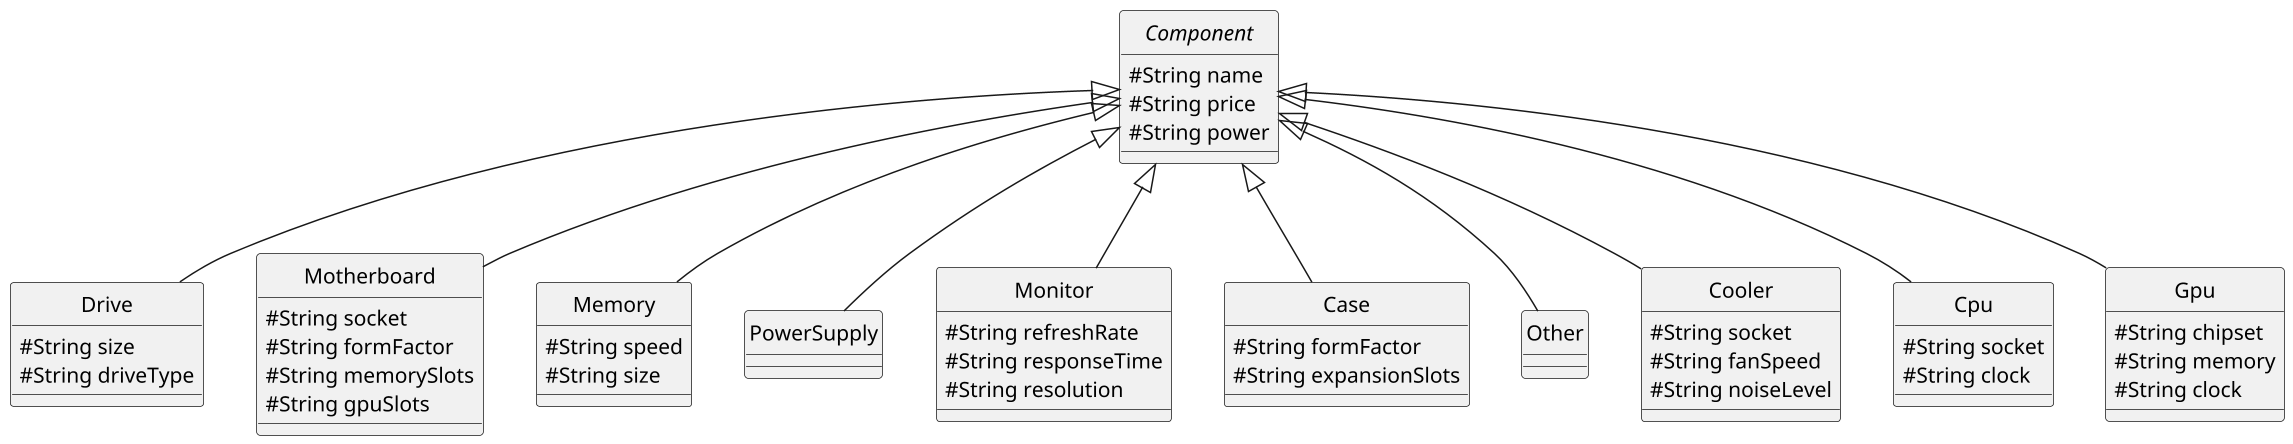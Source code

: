 @startuml
skinparam classAttributeIconSize 0

hide circle
skinparam classAttributeIconSize 0

scale 1.5

class Drive {
# String size
# String driveType

}
class Motherboard {
# String socket
# String formFactor
# String memorySlots
# String gpuSlots

}
class Memory {
# String speed
# String size

}
class PowerSupply {

}
class Monitor {
# String refreshRate
# String responseTime
# String resolution

}
class Case {
# String formFactor
# String expansionSlots

}
class Other {

}
class Cooler {
# String socket
# String fanSpeed
# String noiseLevel

}
class Cpu {
# String socket
# String clock

}
class Gpu {
# String chipset
# String memory
# String clock

}
abstract class Component {
# String name
# String price
# String power

}


Component <|-- Drive
Component <|-- Motherboard
Component <|-- Memory
Component <|-- PowerSupply
Component <|-- Monitor
Component <|-- Case
Component <|-- Other
Component <|-- Cooler
Component <|-- Cpu
Component <|-- Gpu
@enduml